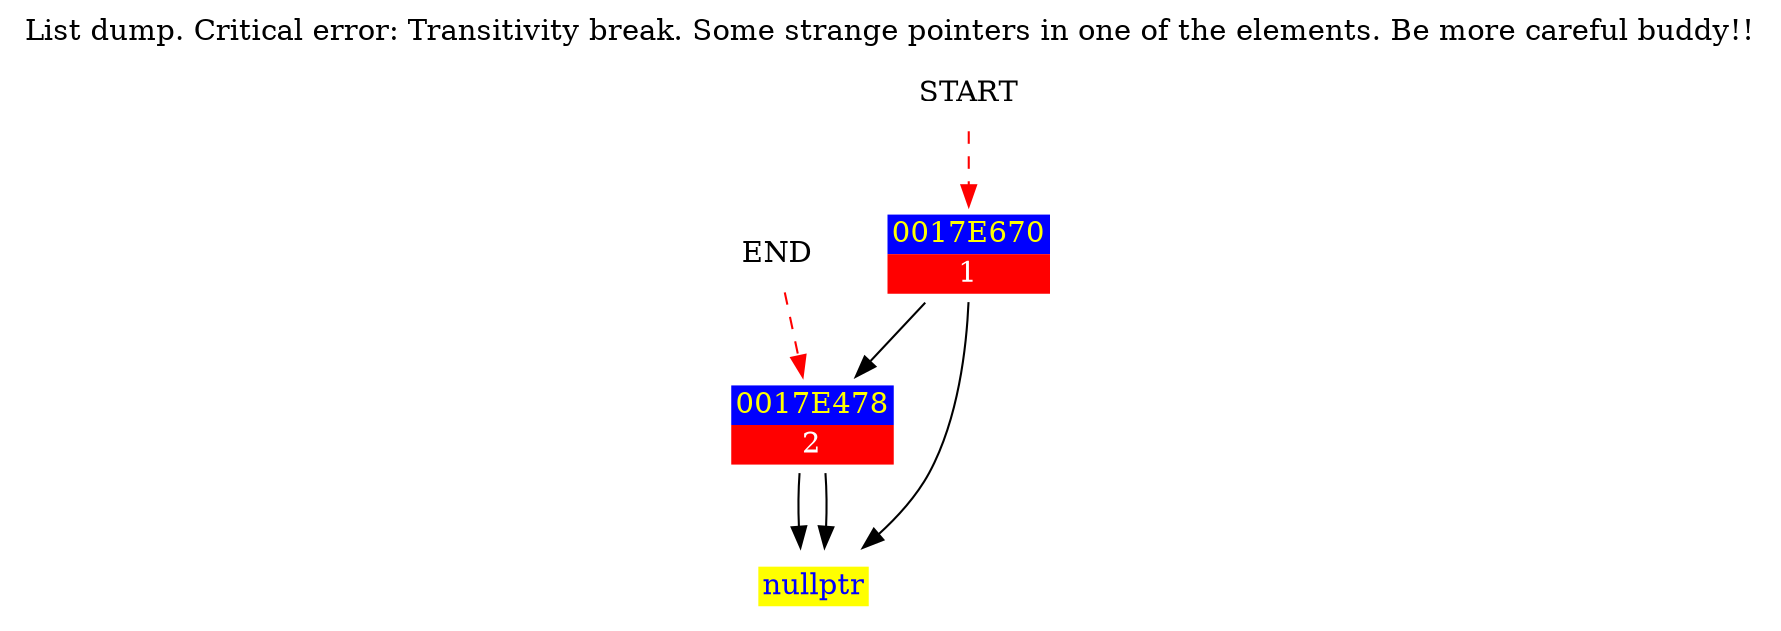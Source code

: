 digraph D {
	label = "List dump. Critical error: Transitivity break. Some strange pointers in one of the elements. Be more careful buddy!!";
	labelloc = "t";
	START [shape=plaintext label="START"];
	END [shape=plaintext label="END"];
	START -> nd_0017E670 [style=dashed color=red];
	END -> nd_0017E478  [style=dashed color=red];

	nd_00000000 [shape = plaintext label=<<table border="0" cellborder="0" cellspacing="0"><tr><td bgcolor="yellow"><font color="blue">nullptr</font></td></tr></table>>];

	nd_0017E670 [shape = plaintext label=<<table border="0" cellborder="0" cellspacing="0"><tr><td bgcolor="blue"><font color="yellow">0017E670</font></td></tr><tr><td bgcolor="red"><font color="white">1</font></td></tr></table>>];
	nd_0017E670->nd_00000000;
	nd_0017E670->nd_0017E478;

	nd_0017E478 [shape = plaintext label=<<table border="0" cellborder="0" cellspacing="0"><tr><td bgcolor="blue"><font color="yellow">0017E478</font></td></tr><tr><td bgcolor="red"><font color="white">2</font></td></tr></table>>];
	nd_0017E478->nd_00000000;
	nd_0017E478->nd_00000000;

}